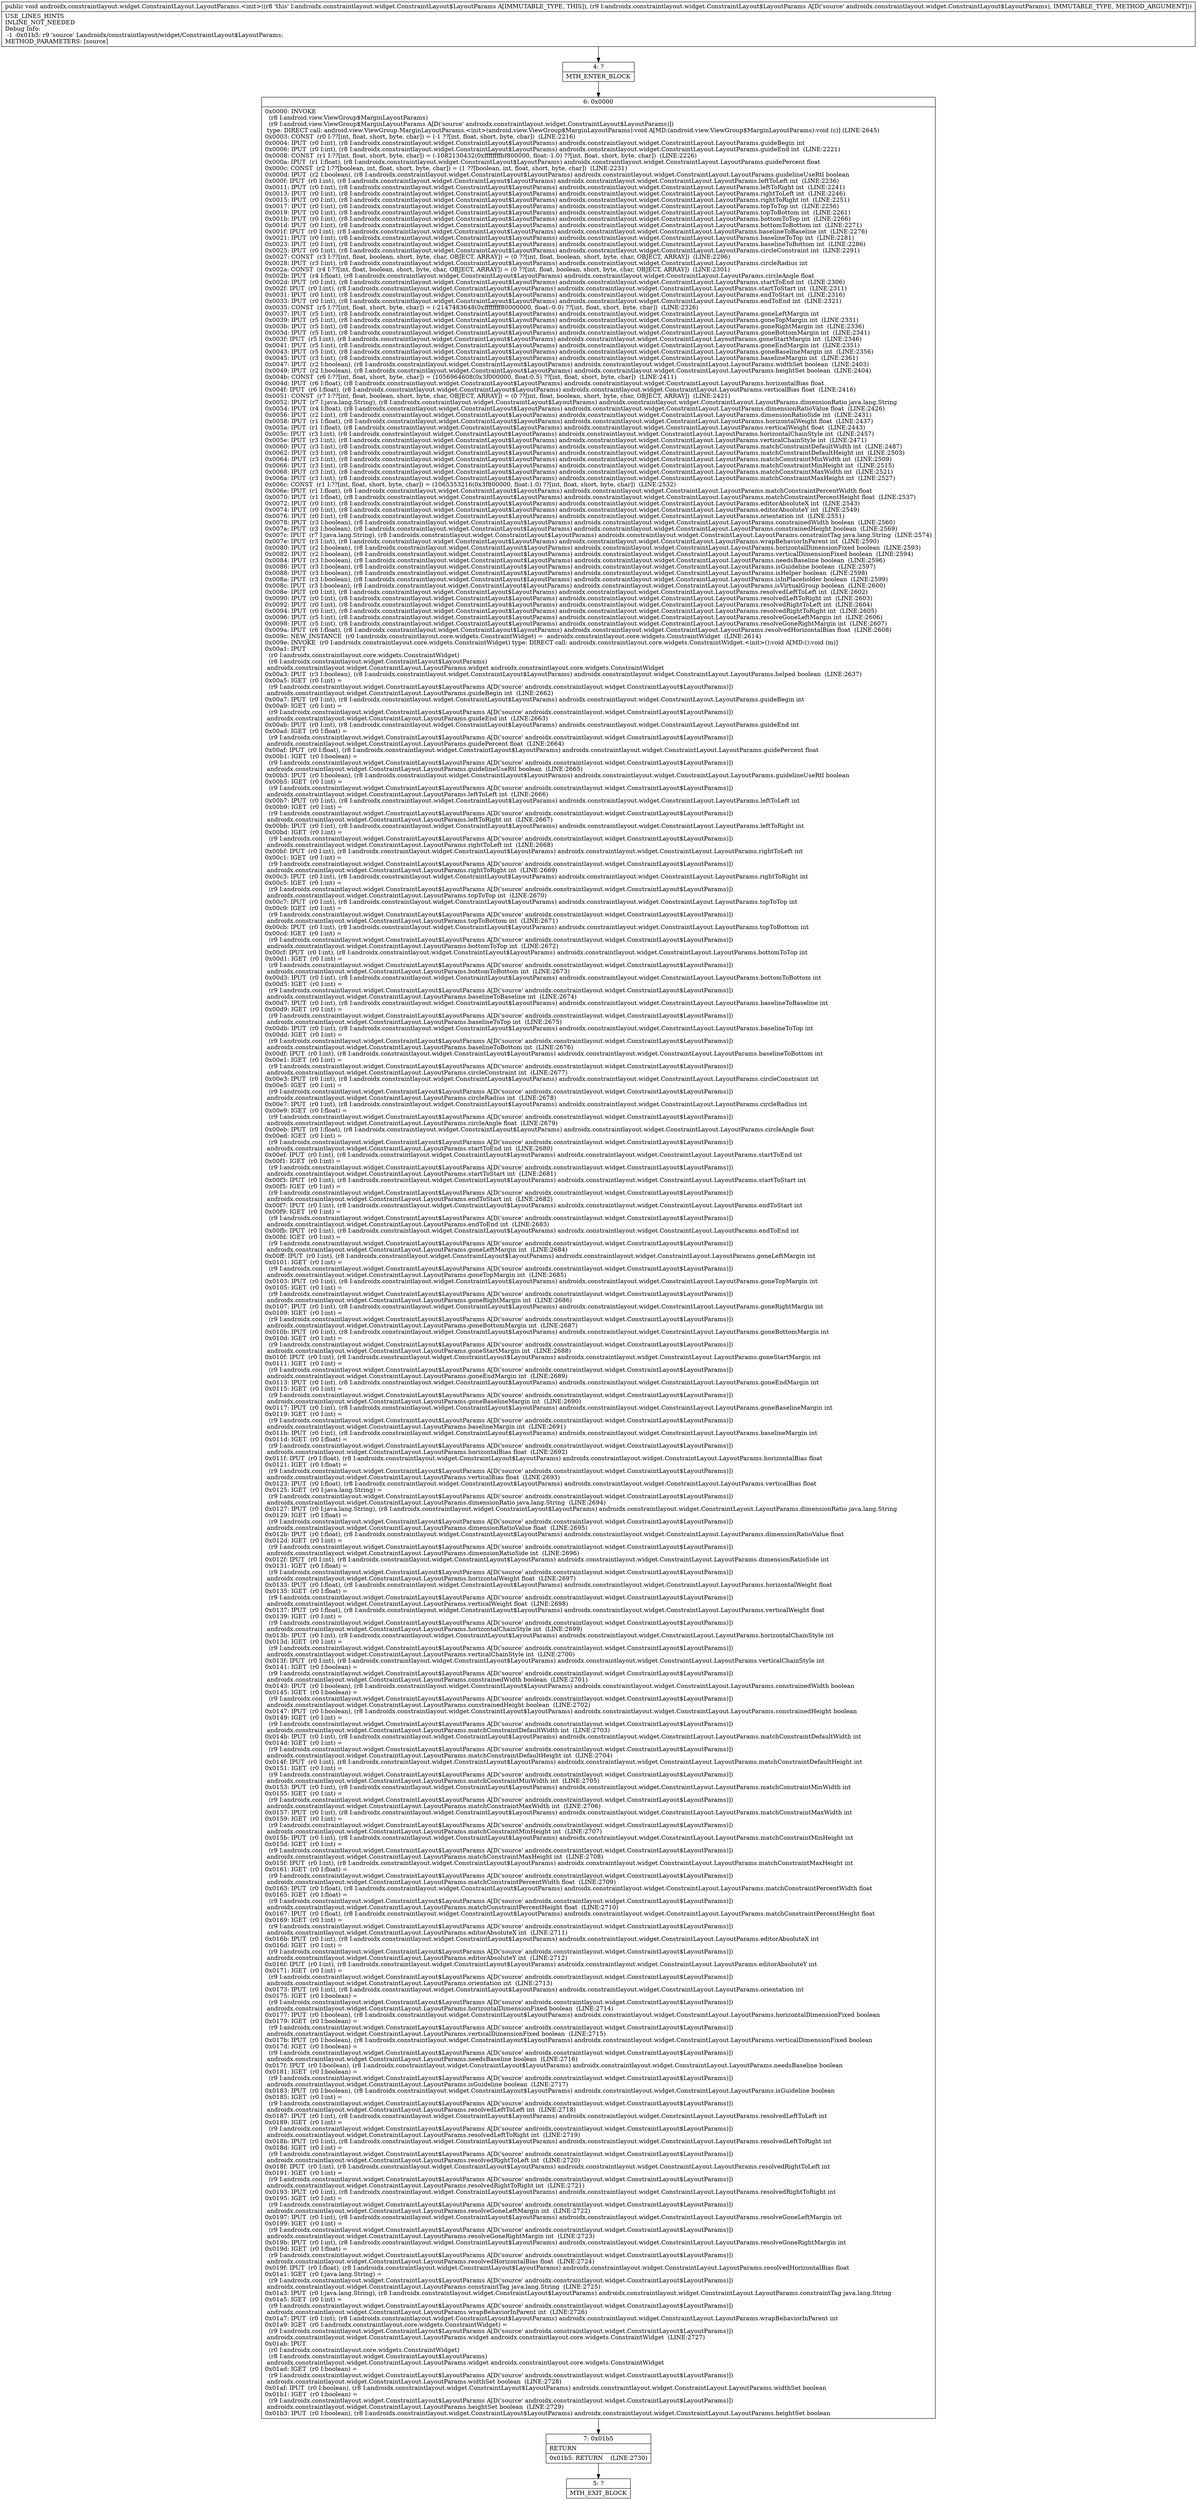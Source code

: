digraph "CFG forandroidx.constraintlayout.widget.ConstraintLayout.LayoutParams.\<init\>(Landroidx\/constraintlayout\/widget\/ConstraintLayout$LayoutParams;)V" {
Node_4 [shape=record,label="{4\:\ ?|MTH_ENTER_BLOCK\l}"];
Node_6 [shape=record,label="{6\:\ 0x0000|0x0000: INVOKE  \l  (r8 I:android.view.ViewGroup$MarginLayoutParams)\l  (r9 I:android.view.ViewGroup$MarginLayoutParams A[D('source' androidx.constraintlayout.widget.ConstraintLayout$LayoutParams)])\l type: DIRECT call: android.view.ViewGroup.MarginLayoutParams.\<init\>(android.view.ViewGroup$MarginLayoutParams):void A[MD:(android.view.ViewGroup$MarginLayoutParams):void (c)] (LINE:2645)\l0x0003: CONST  (r0 I:??[int, float, short, byte, char]) = (\-1 ??[int, float, short, byte, char])  (LINE:2216)\l0x0004: IPUT  (r0 I:int), (r8 I:androidx.constraintlayout.widget.ConstraintLayout$LayoutParams) androidx.constraintlayout.widget.ConstraintLayout.LayoutParams.guideBegin int \l0x0006: IPUT  (r0 I:int), (r8 I:androidx.constraintlayout.widget.ConstraintLayout$LayoutParams) androidx.constraintlayout.widget.ConstraintLayout.LayoutParams.guideEnd int  (LINE:2221)\l0x0008: CONST  (r1 I:??[int, float, short, byte, char]) = (\-1082130432(0xffffffffbf800000, float:\-1.0) ??[int, float, short, byte, char])  (LINE:2226)\l0x000a: IPUT  (r1 I:float), (r8 I:androidx.constraintlayout.widget.ConstraintLayout$LayoutParams) androidx.constraintlayout.widget.ConstraintLayout.LayoutParams.guidePercent float \l0x000c: CONST  (r2 I:??[boolean, int, float, short, byte, char]) = (1 ??[boolean, int, float, short, byte, char])  (LINE:2231)\l0x000d: IPUT  (r2 I:boolean), (r8 I:androidx.constraintlayout.widget.ConstraintLayout$LayoutParams) androidx.constraintlayout.widget.ConstraintLayout.LayoutParams.guidelineUseRtl boolean \l0x000f: IPUT  (r0 I:int), (r8 I:androidx.constraintlayout.widget.ConstraintLayout$LayoutParams) androidx.constraintlayout.widget.ConstraintLayout.LayoutParams.leftToLeft int  (LINE:2236)\l0x0011: IPUT  (r0 I:int), (r8 I:androidx.constraintlayout.widget.ConstraintLayout$LayoutParams) androidx.constraintlayout.widget.ConstraintLayout.LayoutParams.leftToRight int  (LINE:2241)\l0x0013: IPUT  (r0 I:int), (r8 I:androidx.constraintlayout.widget.ConstraintLayout$LayoutParams) androidx.constraintlayout.widget.ConstraintLayout.LayoutParams.rightToLeft int  (LINE:2246)\l0x0015: IPUT  (r0 I:int), (r8 I:androidx.constraintlayout.widget.ConstraintLayout$LayoutParams) androidx.constraintlayout.widget.ConstraintLayout.LayoutParams.rightToRight int  (LINE:2251)\l0x0017: IPUT  (r0 I:int), (r8 I:androidx.constraintlayout.widget.ConstraintLayout$LayoutParams) androidx.constraintlayout.widget.ConstraintLayout.LayoutParams.topToTop int  (LINE:2256)\l0x0019: IPUT  (r0 I:int), (r8 I:androidx.constraintlayout.widget.ConstraintLayout$LayoutParams) androidx.constraintlayout.widget.ConstraintLayout.LayoutParams.topToBottom int  (LINE:2261)\l0x001b: IPUT  (r0 I:int), (r8 I:androidx.constraintlayout.widget.ConstraintLayout$LayoutParams) androidx.constraintlayout.widget.ConstraintLayout.LayoutParams.bottomToTop int  (LINE:2266)\l0x001d: IPUT  (r0 I:int), (r8 I:androidx.constraintlayout.widget.ConstraintLayout$LayoutParams) androidx.constraintlayout.widget.ConstraintLayout.LayoutParams.bottomToBottom int  (LINE:2271)\l0x001f: IPUT  (r0 I:int), (r8 I:androidx.constraintlayout.widget.ConstraintLayout$LayoutParams) androidx.constraintlayout.widget.ConstraintLayout.LayoutParams.baselineToBaseline int  (LINE:2276)\l0x0021: IPUT  (r0 I:int), (r8 I:androidx.constraintlayout.widget.ConstraintLayout$LayoutParams) androidx.constraintlayout.widget.ConstraintLayout.LayoutParams.baselineToTop int  (LINE:2281)\l0x0023: IPUT  (r0 I:int), (r8 I:androidx.constraintlayout.widget.ConstraintLayout$LayoutParams) androidx.constraintlayout.widget.ConstraintLayout.LayoutParams.baselineToBottom int  (LINE:2286)\l0x0025: IPUT  (r0 I:int), (r8 I:androidx.constraintlayout.widget.ConstraintLayout$LayoutParams) androidx.constraintlayout.widget.ConstraintLayout.LayoutParams.circleConstraint int  (LINE:2291)\l0x0027: CONST  (r3 I:??[int, float, boolean, short, byte, char, OBJECT, ARRAY]) = (0 ??[int, float, boolean, short, byte, char, OBJECT, ARRAY])  (LINE:2296)\l0x0028: IPUT  (r3 I:int), (r8 I:androidx.constraintlayout.widget.ConstraintLayout$LayoutParams) androidx.constraintlayout.widget.ConstraintLayout.LayoutParams.circleRadius int \l0x002a: CONST  (r4 I:??[int, float, boolean, short, byte, char, OBJECT, ARRAY]) = (0 ??[int, float, boolean, short, byte, char, OBJECT, ARRAY])  (LINE:2301)\l0x002b: IPUT  (r4 I:float), (r8 I:androidx.constraintlayout.widget.ConstraintLayout$LayoutParams) androidx.constraintlayout.widget.ConstraintLayout.LayoutParams.circleAngle float \l0x002d: IPUT  (r0 I:int), (r8 I:androidx.constraintlayout.widget.ConstraintLayout$LayoutParams) androidx.constraintlayout.widget.ConstraintLayout.LayoutParams.startToEnd int  (LINE:2306)\l0x002f: IPUT  (r0 I:int), (r8 I:androidx.constraintlayout.widget.ConstraintLayout$LayoutParams) androidx.constraintlayout.widget.ConstraintLayout.LayoutParams.startToStart int  (LINE:2311)\l0x0031: IPUT  (r0 I:int), (r8 I:androidx.constraintlayout.widget.ConstraintLayout$LayoutParams) androidx.constraintlayout.widget.ConstraintLayout.LayoutParams.endToStart int  (LINE:2316)\l0x0033: IPUT  (r0 I:int), (r8 I:androidx.constraintlayout.widget.ConstraintLayout$LayoutParams) androidx.constraintlayout.widget.ConstraintLayout.LayoutParams.endToEnd int  (LINE:2321)\l0x0035: CONST  (r5 I:??[int, float, short, byte, char]) = (\-2147483648(0xffffffff80000000, float:\-0.0) ??[int, float, short, byte, char])  (LINE:2326)\l0x0037: IPUT  (r5 I:int), (r8 I:androidx.constraintlayout.widget.ConstraintLayout$LayoutParams) androidx.constraintlayout.widget.ConstraintLayout.LayoutParams.goneLeftMargin int \l0x0039: IPUT  (r5 I:int), (r8 I:androidx.constraintlayout.widget.ConstraintLayout$LayoutParams) androidx.constraintlayout.widget.ConstraintLayout.LayoutParams.goneTopMargin int  (LINE:2331)\l0x003b: IPUT  (r5 I:int), (r8 I:androidx.constraintlayout.widget.ConstraintLayout$LayoutParams) androidx.constraintlayout.widget.ConstraintLayout.LayoutParams.goneRightMargin int  (LINE:2336)\l0x003d: IPUT  (r5 I:int), (r8 I:androidx.constraintlayout.widget.ConstraintLayout$LayoutParams) androidx.constraintlayout.widget.ConstraintLayout.LayoutParams.goneBottomMargin int  (LINE:2341)\l0x003f: IPUT  (r5 I:int), (r8 I:androidx.constraintlayout.widget.ConstraintLayout$LayoutParams) androidx.constraintlayout.widget.ConstraintLayout.LayoutParams.goneStartMargin int  (LINE:2346)\l0x0041: IPUT  (r5 I:int), (r8 I:androidx.constraintlayout.widget.ConstraintLayout$LayoutParams) androidx.constraintlayout.widget.ConstraintLayout.LayoutParams.goneEndMargin int  (LINE:2351)\l0x0043: IPUT  (r5 I:int), (r8 I:androidx.constraintlayout.widget.ConstraintLayout$LayoutParams) androidx.constraintlayout.widget.ConstraintLayout.LayoutParams.goneBaselineMargin int  (LINE:2356)\l0x0045: IPUT  (r3 I:int), (r8 I:androidx.constraintlayout.widget.ConstraintLayout$LayoutParams) androidx.constraintlayout.widget.ConstraintLayout.LayoutParams.baselineMargin int  (LINE:2361)\l0x0047: IPUT  (r2 I:boolean), (r8 I:androidx.constraintlayout.widget.ConstraintLayout$LayoutParams) androidx.constraintlayout.widget.ConstraintLayout.LayoutParams.widthSet boolean  (LINE:2403)\l0x0049: IPUT  (r2 I:boolean), (r8 I:androidx.constraintlayout.widget.ConstraintLayout$LayoutParams) androidx.constraintlayout.widget.ConstraintLayout.LayoutParams.heightSet boolean  (LINE:2404)\l0x004b: CONST  (r6 I:??[int, float, short, byte, char]) = (1056964608(0x3f000000, float:0.5) ??[int, float, short, byte, char])  (LINE:2411)\l0x004d: IPUT  (r6 I:float), (r8 I:androidx.constraintlayout.widget.ConstraintLayout$LayoutParams) androidx.constraintlayout.widget.ConstraintLayout.LayoutParams.horizontalBias float \l0x004f: IPUT  (r6 I:float), (r8 I:androidx.constraintlayout.widget.ConstraintLayout$LayoutParams) androidx.constraintlayout.widget.ConstraintLayout.LayoutParams.verticalBias float  (LINE:2416)\l0x0051: CONST  (r7 I:??[int, float, boolean, short, byte, char, OBJECT, ARRAY]) = (0 ??[int, float, boolean, short, byte, char, OBJECT, ARRAY])  (LINE:2421)\l0x0052: IPUT  (r7 I:java.lang.String), (r8 I:androidx.constraintlayout.widget.ConstraintLayout$LayoutParams) androidx.constraintlayout.widget.ConstraintLayout.LayoutParams.dimensionRatio java.lang.String \l0x0054: IPUT  (r4 I:float), (r8 I:androidx.constraintlayout.widget.ConstraintLayout$LayoutParams) androidx.constraintlayout.widget.ConstraintLayout.LayoutParams.dimensionRatioValue float  (LINE:2426)\l0x0056: IPUT  (r2 I:int), (r8 I:androidx.constraintlayout.widget.ConstraintLayout$LayoutParams) androidx.constraintlayout.widget.ConstraintLayout.LayoutParams.dimensionRatioSide int  (LINE:2431)\l0x0058: IPUT  (r1 I:float), (r8 I:androidx.constraintlayout.widget.ConstraintLayout$LayoutParams) androidx.constraintlayout.widget.ConstraintLayout.LayoutParams.horizontalWeight float  (LINE:2437)\l0x005a: IPUT  (r1 I:float), (r8 I:androidx.constraintlayout.widget.ConstraintLayout$LayoutParams) androidx.constraintlayout.widget.ConstraintLayout.LayoutParams.verticalWeight float  (LINE:2443)\l0x005c: IPUT  (r3 I:int), (r8 I:androidx.constraintlayout.widget.ConstraintLayout$LayoutParams) androidx.constraintlayout.widget.ConstraintLayout.LayoutParams.horizontalChainStyle int  (LINE:2457)\l0x005e: IPUT  (r3 I:int), (r8 I:androidx.constraintlayout.widget.ConstraintLayout$LayoutParams) androidx.constraintlayout.widget.ConstraintLayout.LayoutParams.verticalChainStyle int  (LINE:2471)\l0x0060: IPUT  (r3 I:int), (r8 I:androidx.constraintlayout.widget.ConstraintLayout$LayoutParams) androidx.constraintlayout.widget.ConstraintLayout.LayoutParams.matchConstraintDefaultWidth int  (LINE:2487)\l0x0062: IPUT  (r3 I:int), (r8 I:androidx.constraintlayout.widget.ConstraintLayout$LayoutParams) androidx.constraintlayout.widget.ConstraintLayout.LayoutParams.matchConstraintDefaultHeight int  (LINE:2503)\l0x0064: IPUT  (r3 I:int), (r8 I:androidx.constraintlayout.widget.ConstraintLayout$LayoutParams) androidx.constraintlayout.widget.ConstraintLayout.LayoutParams.matchConstraintMinWidth int  (LINE:2509)\l0x0066: IPUT  (r3 I:int), (r8 I:androidx.constraintlayout.widget.ConstraintLayout$LayoutParams) androidx.constraintlayout.widget.ConstraintLayout.LayoutParams.matchConstraintMinHeight int  (LINE:2515)\l0x0068: IPUT  (r3 I:int), (r8 I:androidx.constraintlayout.widget.ConstraintLayout$LayoutParams) androidx.constraintlayout.widget.ConstraintLayout.LayoutParams.matchConstraintMaxWidth int  (LINE:2521)\l0x006a: IPUT  (r3 I:int), (r8 I:androidx.constraintlayout.widget.ConstraintLayout$LayoutParams) androidx.constraintlayout.widget.ConstraintLayout.LayoutParams.matchConstraintMaxHeight int  (LINE:2527)\l0x006c: CONST  (r1 I:??[int, float, short, byte, char]) = (1065353216(0x3f800000, float:1.0) ??[int, float, short, byte, char])  (LINE:2532)\l0x006e: IPUT  (r1 I:float), (r8 I:androidx.constraintlayout.widget.ConstraintLayout$LayoutParams) androidx.constraintlayout.widget.ConstraintLayout.LayoutParams.matchConstraintPercentWidth float \l0x0070: IPUT  (r1 I:float), (r8 I:androidx.constraintlayout.widget.ConstraintLayout$LayoutParams) androidx.constraintlayout.widget.ConstraintLayout.LayoutParams.matchConstraintPercentHeight float  (LINE:2537)\l0x0072: IPUT  (r0 I:int), (r8 I:androidx.constraintlayout.widget.ConstraintLayout$LayoutParams) androidx.constraintlayout.widget.ConstraintLayout.LayoutParams.editorAbsoluteX int  (LINE:2543)\l0x0074: IPUT  (r0 I:int), (r8 I:androidx.constraintlayout.widget.ConstraintLayout$LayoutParams) androidx.constraintlayout.widget.ConstraintLayout.LayoutParams.editorAbsoluteY int  (LINE:2549)\l0x0076: IPUT  (r0 I:int), (r8 I:androidx.constraintlayout.widget.ConstraintLayout$LayoutParams) androidx.constraintlayout.widget.ConstraintLayout.LayoutParams.orientation int  (LINE:2551)\l0x0078: IPUT  (r3 I:boolean), (r8 I:androidx.constraintlayout.widget.ConstraintLayout$LayoutParams) androidx.constraintlayout.widget.ConstraintLayout.LayoutParams.constrainedWidth boolean  (LINE:2560)\l0x007a: IPUT  (r3 I:boolean), (r8 I:androidx.constraintlayout.widget.ConstraintLayout$LayoutParams) androidx.constraintlayout.widget.ConstraintLayout.LayoutParams.constrainedHeight boolean  (LINE:2569)\l0x007c: IPUT  (r7 I:java.lang.String), (r8 I:androidx.constraintlayout.widget.ConstraintLayout$LayoutParams) androidx.constraintlayout.widget.ConstraintLayout.LayoutParams.constraintTag java.lang.String  (LINE:2574)\l0x007e: IPUT  (r3 I:int), (r8 I:androidx.constraintlayout.widget.ConstraintLayout$LayoutParams) androidx.constraintlayout.widget.ConstraintLayout.LayoutParams.wrapBehaviorInParent int  (LINE:2590)\l0x0080: IPUT  (r2 I:boolean), (r8 I:androidx.constraintlayout.widget.ConstraintLayout$LayoutParams) androidx.constraintlayout.widget.ConstraintLayout.LayoutParams.horizontalDimensionFixed boolean  (LINE:2593)\l0x0082: IPUT  (r2 I:boolean), (r8 I:androidx.constraintlayout.widget.ConstraintLayout$LayoutParams) androidx.constraintlayout.widget.ConstraintLayout.LayoutParams.verticalDimensionFixed boolean  (LINE:2594)\l0x0084: IPUT  (r3 I:boolean), (r8 I:androidx.constraintlayout.widget.ConstraintLayout$LayoutParams) androidx.constraintlayout.widget.ConstraintLayout.LayoutParams.needsBaseline boolean  (LINE:2596)\l0x0086: IPUT  (r3 I:boolean), (r8 I:androidx.constraintlayout.widget.ConstraintLayout$LayoutParams) androidx.constraintlayout.widget.ConstraintLayout.LayoutParams.isGuideline boolean  (LINE:2597)\l0x0088: IPUT  (r3 I:boolean), (r8 I:androidx.constraintlayout.widget.ConstraintLayout$LayoutParams) androidx.constraintlayout.widget.ConstraintLayout.LayoutParams.isHelper boolean  (LINE:2598)\l0x008a: IPUT  (r3 I:boolean), (r8 I:androidx.constraintlayout.widget.ConstraintLayout$LayoutParams) androidx.constraintlayout.widget.ConstraintLayout.LayoutParams.isInPlaceholder boolean  (LINE:2599)\l0x008c: IPUT  (r3 I:boolean), (r8 I:androidx.constraintlayout.widget.ConstraintLayout$LayoutParams) androidx.constraintlayout.widget.ConstraintLayout.LayoutParams.isVirtualGroup boolean  (LINE:2600)\l0x008e: IPUT  (r0 I:int), (r8 I:androidx.constraintlayout.widget.ConstraintLayout$LayoutParams) androidx.constraintlayout.widget.ConstraintLayout.LayoutParams.resolvedLeftToLeft int  (LINE:2602)\l0x0090: IPUT  (r0 I:int), (r8 I:androidx.constraintlayout.widget.ConstraintLayout$LayoutParams) androidx.constraintlayout.widget.ConstraintLayout.LayoutParams.resolvedLeftToRight int  (LINE:2603)\l0x0092: IPUT  (r0 I:int), (r8 I:androidx.constraintlayout.widget.ConstraintLayout$LayoutParams) androidx.constraintlayout.widget.ConstraintLayout.LayoutParams.resolvedRightToLeft int  (LINE:2604)\l0x0094: IPUT  (r0 I:int), (r8 I:androidx.constraintlayout.widget.ConstraintLayout$LayoutParams) androidx.constraintlayout.widget.ConstraintLayout.LayoutParams.resolvedRightToRight int  (LINE:2605)\l0x0096: IPUT  (r5 I:int), (r8 I:androidx.constraintlayout.widget.ConstraintLayout$LayoutParams) androidx.constraintlayout.widget.ConstraintLayout.LayoutParams.resolveGoneLeftMargin int  (LINE:2606)\l0x0098: IPUT  (r5 I:int), (r8 I:androidx.constraintlayout.widget.ConstraintLayout$LayoutParams) androidx.constraintlayout.widget.ConstraintLayout.LayoutParams.resolveGoneRightMargin int  (LINE:2607)\l0x009a: IPUT  (r6 I:float), (r8 I:androidx.constraintlayout.widget.ConstraintLayout$LayoutParams) androidx.constraintlayout.widget.ConstraintLayout.LayoutParams.resolvedHorizontalBias float  (LINE:2608)\l0x009c: NEW_INSTANCE  (r0 I:androidx.constraintlayout.core.widgets.ConstraintWidget) =  androidx.constraintlayout.core.widgets.ConstraintWidget  (LINE:2614)\l0x009e: INVOKE  (r0 I:androidx.constraintlayout.core.widgets.ConstraintWidget) type: DIRECT call: androidx.constraintlayout.core.widgets.ConstraintWidget.\<init\>():void A[MD:():void (m)]\l0x00a1: IPUT  \l  (r0 I:androidx.constraintlayout.core.widgets.ConstraintWidget)\l  (r8 I:androidx.constraintlayout.widget.ConstraintLayout$LayoutParams)\l androidx.constraintlayout.widget.ConstraintLayout.LayoutParams.widget androidx.constraintlayout.core.widgets.ConstraintWidget \l0x00a3: IPUT  (r3 I:boolean), (r8 I:androidx.constraintlayout.widget.ConstraintLayout$LayoutParams) androidx.constraintlayout.widget.ConstraintLayout.LayoutParams.helped boolean  (LINE:2637)\l0x00a5: IGET  (r0 I:int) = \l  (r9 I:androidx.constraintlayout.widget.ConstraintLayout$LayoutParams A[D('source' androidx.constraintlayout.widget.ConstraintLayout$LayoutParams)])\l androidx.constraintlayout.widget.ConstraintLayout.LayoutParams.guideBegin int  (LINE:2662)\l0x00a7: IPUT  (r0 I:int), (r8 I:androidx.constraintlayout.widget.ConstraintLayout$LayoutParams) androidx.constraintlayout.widget.ConstraintLayout.LayoutParams.guideBegin int \l0x00a9: IGET  (r0 I:int) = \l  (r9 I:androidx.constraintlayout.widget.ConstraintLayout$LayoutParams A[D('source' androidx.constraintlayout.widget.ConstraintLayout$LayoutParams)])\l androidx.constraintlayout.widget.ConstraintLayout.LayoutParams.guideEnd int  (LINE:2663)\l0x00ab: IPUT  (r0 I:int), (r8 I:androidx.constraintlayout.widget.ConstraintLayout$LayoutParams) androidx.constraintlayout.widget.ConstraintLayout.LayoutParams.guideEnd int \l0x00ad: IGET  (r0 I:float) = \l  (r9 I:androidx.constraintlayout.widget.ConstraintLayout$LayoutParams A[D('source' androidx.constraintlayout.widget.ConstraintLayout$LayoutParams)])\l androidx.constraintlayout.widget.ConstraintLayout.LayoutParams.guidePercent float  (LINE:2664)\l0x00af: IPUT  (r0 I:float), (r8 I:androidx.constraintlayout.widget.ConstraintLayout$LayoutParams) androidx.constraintlayout.widget.ConstraintLayout.LayoutParams.guidePercent float \l0x00b1: IGET  (r0 I:boolean) = \l  (r9 I:androidx.constraintlayout.widget.ConstraintLayout$LayoutParams A[D('source' androidx.constraintlayout.widget.ConstraintLayout$LayoutParams)])\l androidx.constraintlayout.widget.ConstraintLayout.LayoutParams.guidelineUseRtl boolean  (LINE:2665)\l0x00b3: IPUT  (r0 I:boolean), (r8 I:androidx.constraintlayout.widget.ConstraintLayout$LayoutParams) androidx.constraintlayout.widget.ConstraintLayout.LayoutParams.guidelineUseRtl boolean \l0x00b5: IGET  (r0 I:int) = \l  (r9 I:androidx.constraintlayout.widget.ConstraintLayout$LayoutParams A[D('source' androidx.constraintlayout.widget.ConstraintLayout$LayoutParams)])\l androidx.constraintlayout.widget.ConstraintLayout.LayoutParams.leftToLeft int  (LINE:2666)\l0x00b7: IPUT  (r0 I:int), (r8 I:androidx.constraintlayout.widget.ConstraintLayout$LayoutParams) androidx.constraintlayout.widget.ConstraintLayout.LayoutParams.leftToLeft int \l0x00b9: IGET  (r0 I:int) = \l  (r9 I:androidx.constraintlayout.widget.ConstraintLayout$LayoutParams A[D('source' androidx.constraintlayout.widget.ConstraintLayout$LayoutParams)])\l androidx.constraintlayout.widget.ConstraintLayout.LayoutParams.leftToRight int  (LINE:2667)\l0x00bb: IPUT  (r0 I:int), (r8 I:androidx.constraintlayout.widget.ConstraintLayout$LayoutParams) androidx.constraintlayout.widget.ConstraintLayout.LayoutParams.leftToRight int \l0x00bd: IGET  (r0 I:int) = \l  (r9 I:androidx.constraintlayout.widget.ConstraintLayout$LayoutParams A[D('source' androidx.constraintlayout.widget.ConstraintLayout$LayoutParams)])\l androidx.constraintlayout.widget.ConstraintLayout.LayoutParams.rightToLeft int  (LINE:2668)\l0x00bf: IPUT  (r0 I:int), (r8 I:androidx.constraintlayout.widget.ConstraintLayout$LayoutParams) androidx.constraintlayout.widget.ConstraintLayout.LayoutParams.rightToLeft int \l0x00c1: IGET  (r0 I:int) = \l  (r9 I:androidx.constraintlayout.widget.ConstraintLayout$LayoutParams A[D('source' androidx.constraintlayout.widget.ConstraintLayout$LayoutParams)])\l androidx.constraintlayout.widget.ConstraintLayout.LayoutParams.rightToRight int  (LINE:2669)\l0x00c3: IPUT  (r0 I:int), (r8 I:androidx.constraintlayout.widget.ConstraintLayout$LayoutParams) androidx.constraintlayout.widget.ConstraintLayout.LayoutParams.rightToRight int \l0x00c5: IGET  (r0 I:int) = \l  (r9 I:androidx.constraintlayout.widget.ConstraintLayout$LayoutParams A[D('source' androidx.constraintlayout.widget.ConstraintLayout$LayoutParams)])\l androidx.constraintlayout.widget.ConstraintLayout.LayoutParams.topToTop int  (LINE:2670)\l0x00c7: IPUT  (r0 I:int), (r8 I:androidx.constraintlayout.widget.ConstraintLayout$LayoutParams) androidx.constraintlayout.widget.ConstraintLayout.LayoutParams.topToTop int \l0x00c9: IGET  (r0 I:int) = \l  (r9 I:androidx.constraintlayout.widget.ConstraintLayout$LayoutParams A[D('source' androidx.constraintlayout.widget.ConstraintLayout$LayoutParams)])\l androidx.constraintlayout.widget.ConstraintLayout.LayoutParams.topToBottom int  (LINE:2671)\l0x00cb: IPUT  (r0 I:int), (r8 I:androidx.constraintlayout.widget.ConstraintLayout$LayoutParams) androidx.constraintlayout.widget.ConstraintLayout.LayoutParams.topToBottom int \l0x00cd: IGET  (r0 I:int) = \l  (r9 I:androidx.constraintlayout.widget.ConstraintLayout$LayoutParams A[D('source' androidx.constraintlayout.widget.ConstraintLayout$LayoutParams)])\l androidx.constraintlayout.widget.ConstraintLayout.LayoutParams.bottomToTop int  (LINE:2672)\l0x00cf: IPUT  (r0 I:int), (r8 I:androidx.constraintlayout.widget.ConstraintLayout$LayoutParams) androidx.constraintlayout.widget.ConstraintLayout.LayoutParams.bottomToTop int \l0x00d1: IGET  (r0 I:int) = \l  (r9 I:androidx.constraintlayout.widget.ConstraintLayout$LayoutParams A[D('source' androidx.constraintlayout.widget.ConstraintLayout$LayoutParams)])\l androidx.constraintlayout.widget.ConstraintLayout.LayoutParams.bottomToBottom int  (LINE:2673)\l0x00d3: IPUT  (r0 I:int), (r8 I:androidx.constraintlayout.widget.ConstraintLayout$LayoutParams) androidx.constraintlayout.widget.ConstraintLayout.LayoutParams.bottomToBottom int \l0x00d5: IGET  (r0 I:int) = \l  (r9 I:androidx.constraintlayout.widget.ConstraintLayout$LayoutParams A[D('source' androidx.constraintlayout.widget.ConstraintLayout$LayoutParams)])\l androidx.constraintlayout.widget.ConstraintLayout.LayoutParams.baselineToBaseline int  (LINE:2674)\l0x00d7: IPUT  (r0 I:int), (r8 I:androidx.constraintlayout.widget.ConstraintLayout$LayoutParams) androidx.constraintlayout.widget.ConstraintLayout.LayoutParams.baselineToBaseline int \l0x00d9: IGET  (r0 I:int) = \l  (r9 I:androidx.constraintlayout.widget.ConstraintLayout$LayoutParams A[D('source' androidx.constraintlayout.widget.ConstraintLayout$LayoutParams)])\l androidx.constraintlayout.widget.ConstraintLayout.LayoutParams.baselineToTop int  (LINE:2675)\l0x00db: IPUT  (r0 I:int), (r8 I:androidx.constraintlayout.widget.ConstraintLayout$LayoutParams) androidx.constraintlayout.widget.ConstraintLayout.LayoutParams.baselineToTop int \l0x00dd: IGET  (r0 I:int) = \l  (r9 I:androidx.constraintlayout.widget.ConstraintLayout$LayoutParams A[D('source' androidx.constraintlayout.widget.ConstraintLayout$LayoutParams)])\l androidx.constraintlayout.widget.ConstraintLayout.LayoutParams.baselineToBottom int  (LINE:2676)\l0x00df: IPUT  (r0 I:int), (r8 I:androidx.constraintlayout.widget.ConstraintLayout$LayoutParams) androidx.constraintlayout.widget.ConstraintLayout.LayoutParams.baselineToBottom int \l0x00e1: IGET  (r0 I:int) = \l  (r9 I:androidx.constraintlayout.widget.ConstraintLayout$LayoutParams A[D('source' androidx.constraintlayout.widget.ConstraintLayout$LayoutParams)])\l androidx.constraintlayout.widget.ConstraintLayout.LayoutParams.circleConstraint int  (LINE:2677)\l0x00e3: IPUT  (r0 I:int), (r8 I:androidx.constraintlayout.widget.ConstraintLayout$LayoutParams) androidx.constraintlayout.widget.ConstraintLayout.LayoutParams.circleConstraint int \l0x00e5: IGET  (r0 I:int) = \l  (r9 I:androidx.constraintlayout.widget.ConstraintLayout$LayoutParams A[D('source' androidx.constraintlayout.widget.ConstraintLayout$LayoutParams)])\l androidx.constraintlayout.widget.ConstraintLayout.LayoutParams.circleRadius int  (LINE:2678)\l0x00e7: IPUT  (r0 I:int), (r8 I:androidx.constraintlayout.widget.ConstraintLayout$LayoutParams) androidx.constraintlayout.widget.ConstraintLayout.LayoutParams.circleRadius int \l0x00e9: IGET  (r0 I:float) = \l  (r9 I:androidx.constraintlayout.widget.ConstraintLayout$LayoutParams A[D('source' androidx.constraintlayout.widget.ConstraintLayout$LayoutParams)])\l androidx.constraintlayout.widget.ConstraintLayout.LayoutParams.circleAngle float  (LINE:2679)\l0x00eb: IPUT  (r0 I:float), (r8 I:androidx.constraintlayout.widget.ConstraintLayout$LayoutParams) androidx.constraintlayout.widget.ConstraintLayout.LayoutParams.circleAngle float \l0x00ed: IGET  (r0 I:int) = \l  (r9 I:androidx.constraintlayout.widget.ConstraintLayout$LayoutParams A[D('source' androidx.constraintlayout.widget.ConstraintLayout$LayoutParams)])\l androidx.constraintlayout.widget.ConstraintLayout.LayoutParams.startToEnd int  (LINE:2680)\l0x00ef: IPUT  (r0 I:int), (r8 I:androidx.constraintlayout.widget.ConstraintLayout$LayoutParams) androidx.constraintlayout.widget.ConstraintLayout.LayoutParams.startToEnd int \l0x00f1: IGET  (r0 I:int) = \l  (r9 I:androidx.constraintlayout.widget.ConstraintLayout$LayoutParams A[D('source' androidx.constraintlayout.widget.ConstraintLayout$LayoutParams)])\l androidx.constraintlayout.widget.ConstraintLayout.LayoutParams.startToStart int  (LINE:2681)\l0x00f3: IPUT  (r0 I:int), (r8 I:androidx.constraintlayout.widget.ConstraintLayout$LayoutParams) androidx.constraintlayout.widget.ConstraintLayout.LayoutParams.startToStart int \l0x00f5: IGET  (r0 I:int) = \l  (r9 I:androidx.constraintlayout.widget.ConstraintLayout$LayoutParams A[D('source' androidx.constraintlayout.widget.ConstraintLayout$LayoutParams)])\l androidx.constraintlayout.widget.ConstraintLayout.LayoutParams.endToStart int  (LINE:2682)\l0x00f7: IPUT  (r0 I:int), (r8 I:androidx.constraintlayout.widget.ConstraintLayout$LayoutParams) androidx.constraintlayout.widget.ConstraintLayout.LayoutParams.endToStart int \l0x00f9: IGET  (r0 I:int) = \l  (r9 I:androidx.constraintlayout.widget.ConstraintLayout$LayoutParams A[D('source' androidx.constraintlayout.widget.ConstraintLayout$LayoutParams)])\l androidx.constraintlayout.widget.ConstraintLayout.LayoutParams.endToEnd int  (LINE:2683)\l0x00fb: IPUT  (r0 I:int), (r8 I:androidx.constraintlayout.widget.ConstraintLayout$LayoutParams) androidx.constraintlayout.widget.ConstraintLayout.LayoutParams.endToEnd int \l0x00fd: IGET  (r0 I:int) = \l  (r9 I:androidx.constraintlayout.widget.ConstraintLayout$LayoutParams A[D('source' androidx.constraintlayout.widget.ConstraintLayout$LayoutParams)])\l androidx.constraintlayout.widget.ConstraintLayout.LayoutParams.goneLeftMargin int  (LINE:2684)\l0x00ff: IPUT  (r0 I:int), (r8 I:androidx.constraintlayout.widget.ConstraintLayout$LayoutParams) androidx.constraintlayout.widget.ConstraintLayout.LayoutParams.goneLeftMargin int \l0x0101: IGET  (r0 I:int) = \l  (r9 I:androidx.constraintlayout.widget.ConstraintLayout$LayoutParams A[D('source' androidx.constraintlayout.widget.ConstraintLayout$LayoutParams)])\l androidx.constraintlayout.widget.ConstraintLayout.LayoutParams.goneTopMargin int  (LINE:2685)\l0x0103: IPUT  (r0 I:int), (r8 I:androidx.constraintlayout.widget.ConstraintLayout$LayoutParams) androidx.constraintlayout.widget.ConstraintLayout.LayoutParams.goneTopMargin int \l0x0105: IGET  (r0 I:int) = \l  (r9 I:androidx.constraintlayout.widget.ConstraintLayout$LayoutParams A[D('source' androidx.constraintlayout.widget.ConstraintLayout$LayoutParams)])\l androidx.constraintlayout.widget.ConstraintLayout.LayoutParams.goneRightMargin int  (LINE:2686)\l0x0107: IPUT  (r0 I:int), (r8 I:androidx.constraintlayout.widget.ConstraintLayout$LayoutParams) androidx.constraintlayout.widget.ConstraintLayout.LayoutParams.goneRightMargin int \l0x0109: IGET  (r0 I:int) = \l  (r9 I:androidx.constraintlayout.widget.ConstraintLayout$LayoutParams A[D('source' androidx.constraintlayout.widget.ConstraintLayout$LayoutParams)])\l androidx.constraintlayout.widget.ConstraintLayout.LayoutParams.goneBottomMargin int  (LINE:2687)\l0x010b: IPUT  (r0 I:int), (r8 I:androidx.constraintlayout.widget.ConstraintLayout$LayoutParams) androidx.constraintlayout.widget.ConstraintLayout.LayoutParams.goneBottomMargin int \l0x010d: IGET  (r0 I:int) = \l  (r9 I:androidx.constraintlayout.widget.ConstraintLayout$LayoutParams A[D('source' androidx.constraintlayout.widget.ConstraintLayout$LayoutParams)])\l androidx.constraintlayout.widget.ConstraintLayout.LayoutParams.goneStartMargin int  (LINE:2688)\l0x010f: IPUT  (r0 I:int), (r8 I:androidx.constraintlayout.widget.ConstraintLayout$LayoutParams) androidx.constraintlayout.widget.ConstraintLayout.LayoutParams.goneStartMargin int \l0x0111: IGET  (r0 I:int) = \l  (r9 I:androidx.constraintlayout.widget.ConstraintLayout$LayoutParams A[D('source' androidx.constraintlayout.widget.ConstraintLayout$LayoutParams)])\l androidx.constraintlayout.widget.ConstraintLayout.LayoutParams.goneEndMargin int  (LINE:2689)\l0x0113: IPUT  (r0 I:int), (r8 I:androidx.constraintlayout.widget.ConstraintLayout$LayoutParams) androidx.constraintlayout.widget.ConstraintLayout.LayoutParams.goneEndMargin int \l0x0115: IGET  (r0 I:int) = \l  (r9 I:androidx.constraintlayout.widget.ConstraintLayout$LayoutParams A[D('source' androidx.constraintlayout.widget.ConstraintLayout$LayoutParams)])\l androidx.constraintlayout.widget.ConstraintLayout.LayoutParams.goneBaselineMargin int  (LINE:2690)\l0x0117: IPUT  (r0 I:int), (r8 I:androidx.constraintlayout.widget.ConstraintLayout$LayoutParams) androidx.constraintlayout.widget.ConstraintLayout.LayoutParams.goneBaselineMargin int \l0x0119: IGET  (r0 I:int) = \l  (r9 I:androidx.constraintlayout.widget.ConstraintLayout$LayoutParams A[D('source' androidx.constraintlayout.widget.ConstraintLayout$LayoutParams)])\l androidx.constraintlayout.widget.ConstraintLayout.LayoutParams.baselineMargin int  (LINE:2691)\l0x011b: IPUT  (r0 I:int), (r8 I:androidx.constraintlayout.widget.ConstraintLayout$LayoutParams) androidx.constraintlayout.widget.ConstraintLayout.LayoutParams.baselineMargin int \l0x011d: IGET  (r0 I:float) = \l  (r9 I:androidx.constraintlayout.widget.ConstraintLayout$LayoutParams A[D('source' androidx.constraintlayout.widget.ConstraintLayout$LayoutParams)])\l androidx.constraintlayout.widget.ConstraintLayout.LayoutParams.horizontalBias float  (LINE:2692)\l0x011f: IPUT  (r0 I:float), (r8 I:androidx.constraintlayout.widget.ConstraintLayout$LayoutParams) androidx.constraintlayout.widget.ConstraintLayout.LayoutParams.horizontalBias float \l0x0121: IGET  (r0 I:float) = \l  (r9 I:androidx.constraintlayout.widget.ConstraintLayout$LayoutParams A[D('source' androidx.constraintlayout.widget.ConstraintLayout$LayoutParams)])\l androidx.constraintlayout.widget.ConstraintLayout.LayoutParams.verticalBias float  (LINE:2693)\l0x0123: IPUT  (r0 I:float), (r8 I:androidx.constraintlayout.widget.ConstraintLayout$LayoutParams) androidx.constraintlayout.widget.ConstraintLayout.LayoutParams.verticalBias float \l0x0125: IGET  (r0 I:java.lang.String) = \l  (r9 I:androidx.constraintlayout.widget.ConstraintLayout$LayoutParams A[D('source' androidx.constraintlayout.widget.ConstraintLayout$LayoutParams)])\l androidx.constraintlayout.widget.ConstraintLayout.LayoutParams.dimensionRatio java.lang.String  (LINE:2694)\l0x0127: IPUT  (r0 I:java.lang.String), (r8 I:androidx.constraintlayout.widget.ConstraintLayout$LayoutParams) androidx.constraintlayout.widget.ConstraintLayout.LayoutParams.dimensionRatio java.lang.String \l0x0129: IGET  (r0 I:float) = \l  (r9 I:androidx.constraintlayout.widget.ConstraintLayout$LayoutParams A[D('source' androidx.constraintlayout.widget.ConstraintLayout$LayoutParams)])\l androidx.constraintlayout.widget.ConstraintLayout.LayoutParams.dimensionRatioValue float  (LINE:2695)\l0x012b: IPUT  (r0 I:float), (r8 I:androidx.constraintlayout.widget.ConstraintLayout$LayoutParams) androidx.constraintlayout.widget.ConstraintLayout.LayoutParams.dimensionRatioValue float \l0x012d: IGET  (r0 I:int) = \l  (r9 I:androidx.constraintlayout.widget.ConstraintLayout$LayoutParams A[D('source' androidx.constraintlayout.widget.ConstraintLayout$LayoutParams)])\l androidx.constraintlayout.widget.ConstraintLayout.LayoutParams.dimensionRatioSide int  (LINE:2696)\l0x012f: IPUT  (r0 I:int), (r8 I:androidx.constraintlayout.widget.ConstraintLayout$LayoutParams) androidx.constraintlayout.widget.ConstraintLayout.LayoutParams.dimensionRatioSide int \l0x0131: IGET  (r0 I:float) = \l  (r9 I:androidx.constraintlayout.widget.ConstraintLayout$LayoutParams A[D('source' androidx.constraintlayout.widget.ConstraintLayout$LayoutParams)])\l androidx.constraintlayout.widget.ConstraintLayout.LayoutParams.horizontalWeight float  (LINE:2697)\l0x0133: IPUT  (r0 I:float), (r8 I:androidx.constraintlayout.widget.ConstraintLayout$LayoutParams) androidx.constraintlayout.widget.ConstraintLayout.LayoutParams.horizontalWeight float \l0x0135: IGET  (r0 I:float) = \l  (r9 I:androidx.constraintlayout.widget.ConstraintLayout$LayoutParams A[D('source' androidx.constraintlayout.widget.ConstraintLayout$LayoutParams)])\l androidx.constraintlayout.widget.ConstraintLayout.LayoutParams.verticalWeight float  (LINE:2698)\l0x0137: IPUT  (r0 I:float), (r8 I:androidx.constraintlayout.widget.ConstraintLayout$LayoutParams) androidx.constraintlayout.widget.ConstraintLayout.LayoutParams.verticalWeight float \l0x0139: IGET  (r0 I:int) = \l  (r9 I:androidx.constraintlayout.widget.ConstraintLayout$LayoutParams A[D('source' androidx.constraintlayout.widget.ConstraintLayout$LayoutParams)])\l androidx.constraintlayout.widget.ConstraintLayout.LayoutParams.horizontalChainStyle int  (LINE:2699)\l0x013b: IPUT  (r0 I:int), (r8 I:androidx.constraintlayout.widget.ConstraintLayout$LayoutParams) androidx.constraintlayout.widget.ConstraintLayout.LayoutParams.horizontalChainStyle int \l0x013d: IGET  (r0 I:int) = \l  (r9 I:androidx.constraintlayout.widget.ConstraintLayout$LayoutParams A[D('source' androidx.constraintlayout.widget.ConstraintLayout$LayoutParams)])\l androidx.constraintlayout.widget.ConstraintLayout.LayoutParams.verticalChainStyle int  (LINE:2700)\l0x013f: IPUT  (r0 I:int), (r8 I:androidx.constraintlayout.widget.ConstraintLayout$LayoutParams) androidx.constraintlayout.widget.ConstraintLayout.LayoutParams.verticalChainStyle int \l0x0141: IGET  (r0 I:boolean) = \l  (r9 I:androidx.constraintlayout.widget.ConstraintLayout$LayoutParams A[D('source' androidx.constraintlayout.widget.ConstraintLayout$LayoutParams)])\l androidx.constraintlayout.widget.ConstraintLayout.LayoutParams.constrainedWidth boolean  (LINE:2701)\l0x0143: IPUT  (r0 I:boolean), (r8 I:androidx.constraintlayout.widget.ConstraintLayout$LayoutParams) androidx.constraintlayout.widget.ConstraintLayout.LayoutParams.constrainedWidth boolean \l0x0145: IGET  (r0 I:boolean) = \l  (r9 I:androidx.constraintlayout.widget.ConstraintLayout$LayoutParams A[D('source' androidx.constraintlayout.widget.ConstraintLayout$LayoutParams)])\l androidx.constraintlayout.widget.ConstraintLayout.LayoutParams.constrainedHeight boolean  (LINE:2702)\l0x0147: IPUT  (r0 I:boolean), (r8 I:androidx.constraintlayout.widget.ConstraintLayout$LayoutParams) androidx.constraintlayout.widget.ConstraintLayout.LayoutParams.constrainedHeight boolean \l0x0149: IGET  (r0 I:int) = \l  (r9 I:androidx.constraintlayout.widget.ConstraintLayout$LayoutParams A[D('source' androidx.constraintlayout.widget.ConstraintLayout$LayoutParams)])\l androidx.constraintlayout.widget.ConstraintLayout.LayoutParams.matchConstraintDefaultWidth int  (LINE:2703)\l0x014b: IPUT  (r0 I:int), (r8 I:androidx.constraintlayout.widget.ConstraintLayout$LayoutParams) androidx.constraintlayout.widget.ConstraintLayout.LayoutParams.matchConstraintDefaultWidth int \l0x014d: IGET  (r0 I:int) = \l  (r9 I:androidx.constraintlayout.widget.ConstraintLayout$LayoutParams A[D('source' androidx.constraintlayout.widget.ConstraintLayout$LayoutParams)])\l androidx.constraintlayout.widget.ConstraintLayout.LayoutParams.matchConstraintDefaultHeight int  (LINE:2704)\l0x014f: IPUT  (r0 I:int), (r8 I:androidx.constraintlayout.widget.ConstraintLayout$LayoutParams) androidx.constraintlayout.widget.ConstraintLayout.LayoutParams.matchConstraintDefaultHeight int \l0x0151: IGET  (r0 I:int) = \l  (r9 I:androidx.constraintlayout.widget.ConstraintLayout$LayoutParams A[D('source' androidx.constraintlayout.widget.ConstraintLayout$LayoutParams)])\l androidx.constraintlayout.widget.ConstraintLayout.LayoutParams.matchConstraintMinWidth int  (LINE:2705)\l0x0153: IPUT  (r0 I:int), (r8 I:androidx.constraintlayout.widget.ConstraintLayout$LayoutParams) androidx.constraintlayout.widget.ConstraintLayout.LayoutParams.matchConstraintMinWidth int \l0x0155: IGET  (r0 I:int) = \l  (r9 I:androidx.constraintlayout.widget.ConstraintLayout$LayoutParams A[D('source' androidx.constraintlayout.widget.ConstraintLayout$LayoutParams)])\l androidx.constraintlayout.widget.ConstraintLayout.LayoutParams.matchConstraintMaxWidth int  (LINE:2706)\l0x0157: IPUT  (r0 I:int), (r8 I:androidx.constraintlayout.widget.ConstraintLayout$LayoutParams) androidx.constraintlayout.widget.ConstraintLayout.LayoutParams.matchConstraintMaxWidth int \l0x0159: IGET  (r0 I:int) = \l  (r9 I:androidx.constraintlayout.widget.ConstraintLayout$LayoutParams A[D('source' androidx.constraintlayout.widget.ConstraintLayout$LayoutParams)])\l androidx.constraintlayout.widget.ConstraintLayout.LayoutParams.matchConstraintMinHeight int  (LINE:2707)\l0x015b: IPUT  (r0 I:int), (r8 I:androidx.constraintlayout.widget.ConstraintLayout$LayoutParams) androidx.constraintlayout.widget.ConstraintLayout.LayoutParams.matchConstraintMinHeight int \l0x015d: IGET  (r0 I:int) = \l  (r9 I:androidx.constraintlayout.widget.ConstraintLayout$LayoutParams A[D('source' androidx.constraintlayout.widget.ConstraintLayout$LayoutParams)])\l androidx.constraintlayout.widget.ConstraintLayout.LayoutParams.matchConstraintMaxHeight int  (LINE:2708)\l0x015f: IPUT  (r0 I:int), (r8 I:androidx.constraintlayout.widget.ConstraintLayout$LayoutParams) androidx.constraintlayout.widget.ConstraintLayout.LayoutParams.matchConstraintMaxHeight int \l0x0161: IGET  (r0 I:float) = \l  (r9 I:androidx.constraintlayout.widget.ConstraintLayout$LayoutParams A[D('source' androidx.constraintlayout.widget.ConstraintLayout$LayoutParams)])\l androidx.constraintlayout.widget.ConstraintLayout.LayoutParams.matchConstraintPercentWidth float  (LINE:2709)\l0x0163: IPUT  (r0 I:float), (r8 I:androidx.constraintlayout.widget.ConstraintLayout$LayoutParams) androidx.constraintlayout.widget.ConstraintLayout.LayoutParams.matchConstraintPercentWidth float \l0x0165: IGET  (r0 I:float) = \l  (r9 I:androidx.constraintlayout.widget.ConstraintLayout$LayoutParams A[D('source' androidx.constraintlayout.widget.ConstraintLayout$LayoutParams)])\l androidx.constraintlayout.widget.ConstraintLayout.LayoutParams.matchConstraintPercentHeight float  (LINE:2710)\l0x0167: IPUT  (r0 I:float), (r8 I:androidx.constraintlayout.widget.ConstraintLayout$LayoutParams) androidx.constraintlayout.widget.ConstraintLayout.LayoutParams.matchConstraintPercentHeight float \l0x0169: IGET  (r0 I:int) = \l  (r9 I:androidx.constraintlayout.widget.ConstraintLayout$LayoutParams A[D('source' androidx.constraintlayout.widget.ConstraintLayout$LayoutParams)])\l androidx.constraintlayout.widget.ConstraintLayout.LayoutParams.editorAbsoluteX int  (LINE:2711)\l0x016b: IPUT  (r0 I:int), (r8 I:androidx.constraintlayout.widget.ConstraintLayout$LayoutParams) androidx.constraintlayout.widget.ConstraintLayout.LayoutParams.editorAbsoluteX int \l0x016d: IGET  (r0 I:int) = \l  (r9 I:androidx.constraintlayout.widget.ConstraintLayout$LayoutParams A[D('source' androidx.constraintlayout.widget.ConstraintLayout$LayoutParams)])\l androidx.constraintlayout.widget.ConstraintLayout.LayoutParams.editorAbsoluteY int  (LINE:2712)\l0x016f: IPUT  (r0 I:int), (r8 I:androidx.constraintlayout.widget.ConstraintLayout$LayoutParams) androidx.constraintlayout.widget.ConstraintLayout.LayoutParams.editorAbsoluteY int \l0x0171: IGET  (r0 I:int) = \l  (r9 I:androidx.constraintlayout.widget.ConstraintLayout$LayoutParams A[D('source' androidx.constraintlayout.widget.ConstraintLayout$LayoutParams)])\l androidx.constraintlayout.widget.ConstraintLayout.LayoutParams.orientation int  (LINE:2713)\l0x0173: IPUT  (r0 I:int), (r8 I:androidx.constraintlayout.widget.ConstraintLayout$LayoutParams) androidx.constraintlayout.widget.ConstraintLayout.LayoutParams.orientation int \l0x0175: IGET  (r0 I:boolean) = \l  (r9 I:androidx.constraintlayout.widget.ConstraintLayout$LayoutParams A[D('source' androidx.constraintlayout.widget.ConstraintLayout$LayoutParams)])\l androidx.constraintlayout.widget.ConstraintLayout.LayoutParams.horizontalDimensionFixed boolean  (LINE:2714)\l0x0177: IPUT  (r0 I:boolean), (r8 I:androidx.constraintlayout.widget.ConstraintLayout$LayoutParams) androidx.constraintlayout.widget.ConstraintLayout.LayoutParams.horizontalDimensionFixed boolean \l0x0179: IGET  (r0 I:boolean) = \l  (r9 I:androidx.constraintlayout.widget.ConstraintLayout$LayoutParams A[D('source' androidx.constraintlayout.widget.ConstraintLayout$LayoutParams)])\l androidx.constraintlayout.widget.ConstraintLayout.LayoutParams.verticalDimensionFixed boolean  (LINE:2715)\l0x017b: IPUT  (r0 I:boolean), (r8 I:androidx.constraintlayout.widget.ConstraintLayout$LayoutParams) androidx.constraintlayout.widget.ConstraintLayout.LayoutParams.verticalDimensionFixed boolean \l0x017d: IGET  (r0 I:boolean) = \l  (r9 I:androidx.constraintlayout.widget.ConstraintLayout$LayoutParams A[D('source' androidx.constraintlayout.widget.ConstraintLayout$LayoutParams)])\l androidx.constraintlayout.widget.ConstraintLayout.LayoutParams.needsBaseline boolean  (LINE:2716)\l0x017f: IPUT  (r0 I:boolean), (r8 I:androidx.constraintlayout.widget.ConstraintLayout$LayoutParams) androidx.constraintlayout.widget.ConstraintLayout.LayoutParams.needsBaseline boolean \l0x0181: IGET  (r0 I:boolean) = \l  (r9 I:androidx.constraintlayout.widget.ConstraintLayout$LayoutParams A[D('source' androidx.constraintlayout.widget.ConstraintLayout$LayoutParams)])\l androidx.constraintlayout.widget.ConstraintLayout.LayoutParams.isGuideline boolean  (LINE:2717)\l0x0183: IPUT  (r0 I:boolean), (r8 I:androidx.constraintlayout.widget.ConstraintLayout$LayoutParams) androidx.constraintlayout.widget.ConstraintLayout.LayoutParams.isGuideline boolean \l0x0185: IGET  (r0 I:int) = \l  (r9 I:androidx.constraintlayout.widget.ConstraintLayout$LayoutParams A[D('source' androidx.constraintlayout.widget.ConstraintLayout$LayoutParams)])\l androidx.constraintlayout.widget.ConstraintLayout.LayoutParams.resolvedLeftToLeft int  (LINE:2718)\l0x0187: IPUT  (r0 I:int), (r8 I:androidx.constraintlayout.widget.ConstraintLayout$LayoutParams) androidx.constraintlayout.widget.ConstraintLayout.LayoutParams.resolvedLeftToLeft int \l0x0189: IGET  (r0 I:int) = \l  (r9 I:androidx.constraintlayout.widget.ConstraintLayout$LayoutParams A[D('source' androidx.constraintlayout.widget.ConstraintLayout$LayoutParams)])\l androidx.constraintlayout.widget.ConstraintLayout.LayoutParams.resolvedLeftToRight int  (LINE:2719)\l0x018b: IPUT  (r0 I:int), (r8 I:androidx.constraintlayout.widget.ConstraintLayout$LayoutParams) androidx.constraintlayout.widget.ConstraintLayout.LayoutParams.resolvedLeftToRight int \l0x018d: IGET  (r0 I:int) = \l  (r9 I:androidx.constraintlayout.widget.ConstraintLayout$LayoutParams A[D('source' androidx.constraintlayout.widget.ConstraintLayout$LayoutParams)])\l androidx.constraintlayout.widget.ConstraintLayout.LayoutParams.resolvedRightToLeft int  (LINE:2720)\l0x018f: IPUT  (r0 I:int), (r8 I:androidx.constraintlayout.widget.ConstraintLayout$LayoutParams) androidx.constraintlayout.widget.ConstraintLayout.LayoutParams.resolvedRightToLeft int \l0x0191: IGET  (r0 I:int) = \l  (r9 I:androidx.constraintlayout.widget.ConstraintLayout$LayoutParams A[D('source' androidx.constraintlayout.widget.ConstraintLayout$LayoutParams)])\l androidx.constraintlayout.widget.ConstraintLayout.LayoutParams.resolvedRightToRight int  (LINE:2721)\l0x0193: IPUT  (r0 I:int), (r8 I:androidx.constraintlayout.widget.ConstraintLayout$LayoutParams) androidx.constraintlayout.widget.ConstraintLayout.LayoutParams.resolvedRightToRight int \l0x0195: IGET  (r0 I:int) = \l  (r9 I:androidx.constraintlayout.widget.ConstraintLayout$LayoutParams A[D('source' androidx.constraintlayout.widget.ConstraintLayout$LayoutParams)])\l androidx.constraintlayout.widget.ConstraintLayout.LayoutParams.resolveGoneLeftMargin int  (LINE:2722)\l0x0197: IPUT  (r0 I:int), (r8 I:androidx.constraintlayout.widget.ConstraintLayout$LayoutParams) androidx.constraintlayout.widget.ConstraintLayout.LayoutParams.resolveGoneLeftMargin int \l0x0199: IGET  (r0 I:int) = \l  (r9 I:androidx.constraintlayout.widget.ConstraintLayout$LayoutParams A[D('source' androidx.constraintlayout.widget.ConstraintLayout$LayoutParams)])\l androidx.constraintlayout.widget.ConstraintLayout.LayoutParams.resolveGoneRightMargin int  (LINE:2723)\l0x019b: IPUT  (r0 I:int), (r8 I:androidx.constraintlayout.widget.ConstraintLayout$LayoutParams) androidx.constraintlayout.widget.ConstraintLayout.LayoutParams.resolveGoneRightMargin int \l0x019d: IGET  (r0 I:float) = \l  (r9 I:androidx.constraintlayout.widget.ConstraintLayout$LayoutParams A[D('source' androidx.constraintlayout.widget.ConstraintLayout$LayoutParams)])\l androidx.constraintlayout.widget.ConstraintLayout.LayoutParams.resolvedHorizontalBias float  (LINE:2724)\l0x019f: IPUT  (r0 I:float), (r8 I:androidx.constraintlayout.widget.ConstraintLayout$LayoutParams) androidx.constraintlayout.widget.ConstraintLayout.LayoutParams.resolvedHorizontalBias float \l0x01a1: IGET  (r0 I:java.lang.String) = \l  (r9 I:androidx.constraintlayout.widget.ConstraintLayout$LayoutParams A[D('source' androidx.constraintlayout.widget.ConstraintLayout$LayoutParams)])\l androidx.constraintlayout.widget.ConstraintLayout.LayoutParams.constraintTag java.lang.String  (LINE:2725)\l0x01a3: IPUT  (r0 I:java.lang.String), (r8 I:androidx.constraintlayout.widget.ConstraintLayout$LayoutParams) androidx.constraintlayout.widget.ConstraintLayout.LayoutParams.constraintTag java.lang.String \l0x01a5: IGET  (r0 I:int) = \l  (r9 I:androidx.constraintlayout.widget.ConstraintLayout$LayoutParams A[D('source' androidx.constraintlayout.widget.ConstraintLayout$LayoutParams)])\l androidx.constraintlayout.widget.ConstraintLayout.LayoutParams.wrapBehaviorInParent int  (LINE:2726)\l0x01a7: IPUT  (r0 I:int), (r8 I:androidx.constraintlayout.widget.ConstraintLayout$LayoutParams) androidx.constraintlayout.widget.ConstraintLayout.LayoutParams.wrapBehaviorInParent int \l0x01a9: IGET  (r0 I:androidx.constraintlayout.core.widgets.ConstraintWidget) = \l  (r9 I:androidx.constraintlayout.widget.ConstraintLayout$LayoutParams A[D('source' androidx.constraintlayout.widget.ConstraintLayout$LayoutParams)])\l androidx.constraintlayout.widget.ConstraintLayout.LayoutParams.widget androidx.constraintlayout.core.widgets.ConstraintWidget  (LINE:2727)\l0x01ab: IPUT  \l  (r0 I:androidx.constraintlayout.core.widgets.ConstraintWidget)\l  (r8 I:androidx.constraintlayout.widget.ConstraintLayout$LayoutParams)\l androidx.constraintlayout.widget.ConstraintLayout.LayoutParams.widget androidx.constraintlayout.core.widgets.ConstraintWidget \l0x01ad: IGET  (r0 I:boolean) = \l  (r9 I:androidx.constraintlayout.widget.ConstraintLayout$LayoutParams A[D('source' androidx.constraintlayout.widget.ConstraintLayout$LayoutParams)])\l androidx.constraintlayout.widget.ConstraintLayout.LayoutParams.widthSet boolean  (LINE:2728)\l0x01af: IPUT  (r0 I:boolean), (r8 I:androidx.constraintlayout.widget.ConstraintLayout$LayoutParams) androidx.constraintlayout.widget.ConstraintLayout.LayoutParams.widthSet boolean \l0x01b1: IGET  (r0 I:boolean) = \l  (r9 I:androidx.constraintlayout.widget.ConstraintLayout$LayoutParams A[D('source' androidx.constraintlayout.widget.ConstraintLayout$LayoutParams)])\l androidx.constraintlayout.widget.ConstraintLayout.LayoutParams.heightSet boolean  (LINE:2729)\l0x01b3: IPUT  (r0 I:boolean), (r8 I:androidx.constraintlayout.widget.ConstraintLayout$LayoutParams) androidx.constraintlayout.widget.ConstraintLayout.LayoutParams.heightSet boolean \l}"];
Node_7 [shape=record,label="{7\:\ 0x01b5|RETURN\l|0x01b5: RETURN    (LINE:2730)\l}"];
Node_5 [shape=record,label="{5\:\ ?|MTH_EXIT_BLOCK\l}"];
MethodNode[shape=record,label="{public void androidx.constraintlayout.widget.ConstraintLayout.LayoutParams.\<init\>((r8 'this' I:androidx.constraintlayout.widget.ConstraintLayout$LayoutParams A[IMMUTABLE_TYPE, THIS]), (r9 I:androidx.constraintlayout.widget.ConstraintLayout$LayoutParams A[D('source' androidx.constraintlayout.widget.ConstraintLayout$LayoutParams), IMMUTABLE_TYPE, METHOD_ARGUMENT]))  | USE_LINES_HINTS\lINLINE_NOT_NEEDED\lDebug Info:\l  \-1 \-0x01b5: r9 'source' Landroidx\/constraintlayout\/widget\/ConstraintLayout$LayoutParams;\lMETHOD_PARAMETERS: [source]\l}"];
MethodNode -> Node_4;Node_4 -> Node_6;
Node_6 -> Node_7;
Node_7 -> Node_5;
}

